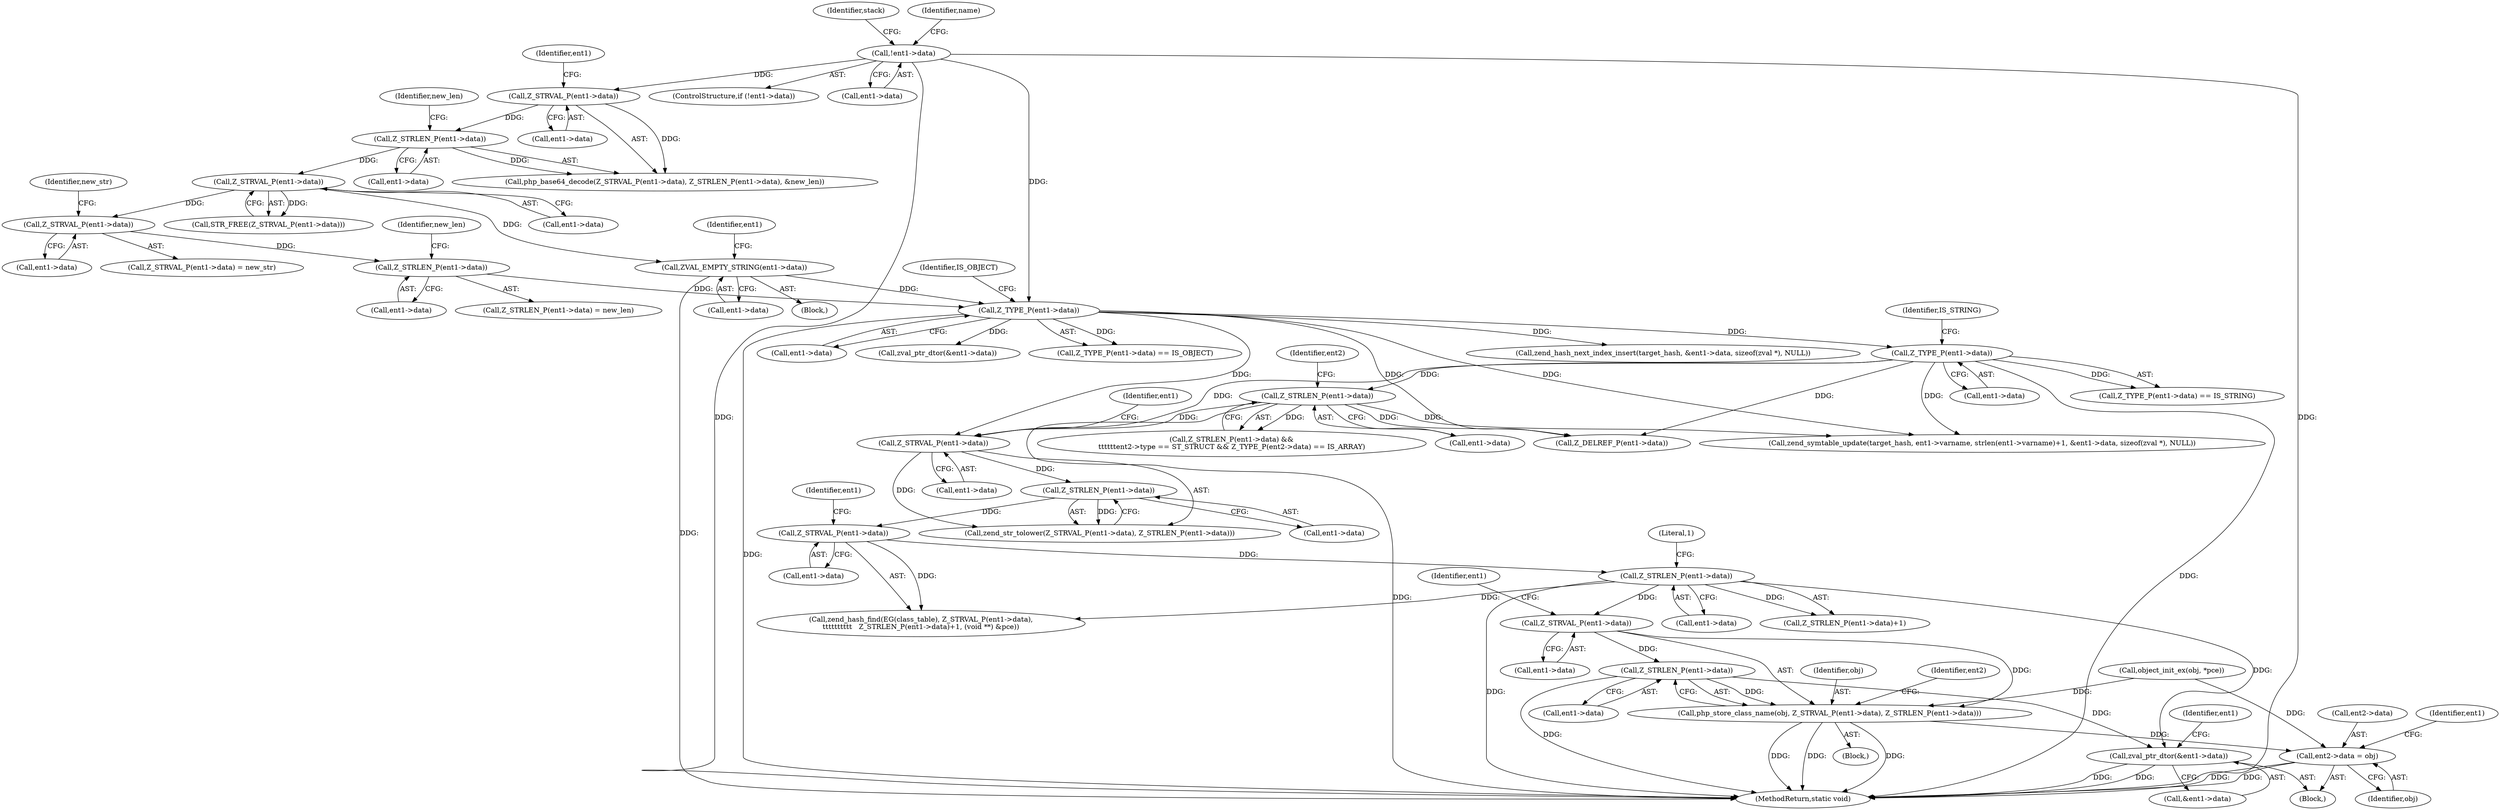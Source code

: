 digraph "1_php-src_6045de69c7dedcba3eadf7c4bba424b19c81d00d_0@del" {
"1000438" [label="(Call,Z_STRLEN_P(ent1->data))"];
"1000434" [label="(Call,Z_STRVAL_P(ent1->data))"];
"1000405" [label="(Call,Z_STRLEN_P(ent1->data))"];
"1000400" [label="(Call,Z_STRVAL_P(ent1->data))"];
"1000391" [label="(Call,Z_STRLEN_P(ent1->data))"];
"1000387" [label="(Call,Z_STRVAL_P(ent1->data))"];
"1000264" [label="(Call,Z_TYPE_P(ent1->data))"];
"1000258" [label="(Call,ZVAL_EMPTY_STRING(ent1->data))"];
"1000237" [label="(Call,Z_STRVAL_P(ent1->data))"];
"1000230" [label="(Call,Z_STRLEN_P(ent1->data))"];
"1000226" [label="(Call,Z_STRVAL_P(ent1->data))"];
"1000186" [label="(Call,!ent1->data)"];
"1000251" [label="(Call,Z_STRLEN_P(ent1->data))"];
"1000245" [label="(Call,Z_STRVAL_P(ent1->data))"];
"1000365" [label="(Call,Z_STRLEN_P(ent1->data))"];
"1000359" [label="(Call,Z_TYPE_P(ent1->data))"];
"1000432" [label="(Call,php_store_class_name(obj, Z_STRVAL_P(ent1->data), Z_STRLEN_P(ent1->data)))"];
"1000447" [label="(Call,ent2->data = obj)"];
"1000452" [label="(Call,zval_ptr_dtor(&ent1->data))"];
"1000432" [label="(Call,php_store_class_name(obj, Z_STRVAL_P(ent1->data), Z_STRLEN_P(ent1->data)))"];
"1000185" [label="(ControlStructure,if (!ent1->data))"];
"1000187" [label="(Call,ent1->data)"];
"1000372" [label="(Identifier,ent2)"];
"1000498" [label="(Call,zend_symtable_update(target_hash, ent1->varname, strlen(ent1->varname)+1, &ent1->data, sizeof(zval *), NULL))"];
"1000255" [label="(Identifier,new_len)"];
"1000400" [label="(Call,Z_STRVAL_P(ent1->data))"];
"1000365" [label="(Call,Z_STRLEN_P(ent1->data))"];
"1000231" [label="(Call,ent1->data)"];
"1000363" [label="(Identifier,IS_STRING)"];
"1000244" [label="(Call,Z_STRVAL_P(ent1->data) = new_str)"];
"1000405" [label="(Call,Z_STRLEN_P(ent1->data))"];
"1000387" [label="(Call,Z_STRVAL_P(ent1->data))"];
"1000401" [label="(Call,ent1->data)"];
"1000238" [label="(Call,ent1->data)"];
"1000268" [label="(Identifier,IS_OBJECT)"];
"1000315" [label="(Call,zval_ptr_dtor(&ent1->data))"];
"1000264" [label="(Call,Z_TYPE_P(ent1->data))"];
"1000232" [label="(Identifier,ent1)"];
"1000518" [label="(Identifier,ent1)"];
"1000445" [label="(Identifier,ent2)"];
"1000257" [label="(Block,)"];
"1000448" [label="(Call,ent2->data)"];
"1000386" [label="(Call,zend_str_tolower(Z_STRVAL_P(ent1->data), Z_STRLEN_P(ent1->data)))"];
"1000251" [label="(Call,Z_STRLEN_P(ent1->data))"];
"1000359" [label="(Call,Z_TYPE_P(ent1->data))"];
"1000388" [label="(Call,ent1->data)"];
"1000265" [label="(Call,ent1->data)"];
"1000392" [label="(Call,ent1->data)"];
"1000258" [label="(Call,ZVAL_EMPTY_STRING(ent1->data))"];
"1000393" [label="(Identifier,ent1)"];
"1000366" [label="(Call,ent1->data)"];
"1000447" [label="(Call,ent2->data = obj)"];
"1000580" [label="(MethodReturn,static void)"];
"1000230" [label="(Call,Z_STRLEN_P(ent1->data))"];
"1000246" [label="(Call,ent1->data)"];
"1000452" [label="(Call,zval_ptr_dtor(&ent1->data))"];
"1000237" [label="(Call,Z_STRVAL_P(ent1->data))"];
"1000252" [label="(Call,ent1->data)"];
"1000425" [label="(Call,object_init_ex(obj, *pce))"];
"1000439" [label="(Call,ent1->data)"];
"1000249" [label="(Identifier,new_str)"];
"1000433" [label="(Identifier,obj)"];
"1000451" [label="(Identifier,obj)"];
"1000397" [label="(Call,zend_hash_find(EG(class_table), Z_STRVAL_P(ent1->data),\n\t\t\t\t\t\t\t\t\t\t   Z_STRLEN_P(ent1->data)+1, (void **) &pce))"];
"1000438" [label="(Call,Z_STRLEN_P(ent1->data))"];
"1000407" [label="(Identifier,ent1)"];
"1000259" [label="(Call,ent1->data)"];
"1000245" [label="(Call,Z_STRVAL_P(ent1->data))"];
"1000364" [label="(Call,Z_STRLEN_P(ent1->data) &&\n\t\t\t\t\t\tent2->type == ST_STRUCT && Z_TYPE_P(ent2->data) == IS_ARRAY)"];
"1000440" [label="(Identifier,ent1)"];
"1000250" [label="(Call,Z_STRLEN_P(ent1->data) = new_len)"];
"1000453" [label="(Call,&ent1->data)"];
"1000406" [label="(Call,ent1->data)"];
"1000266" [label="(Identifier,ent1)"];
"1000225" [label="(Call,php_base64_decode(Z_STRVAL_P(ent1->data), Z_STRLEN_P(ent1->data), &new_len))"];
"1000235" [label="(Identifier,new_len)"];
"1000381" [label="(Block,)"];
"1000409" [label="(Literal,1)"];
"1000455" [label="(Identifier,ent1)"];
"1000522" [label="(Call,zend_hash_next_index_insert(target_hash, &ent1->data, sizeof(zval *), NULL))"];
"1000186" [label="(Call,!ent1->data)"];
"1000194" [label="(Identifier,stack)"];
"1000358" [label="(Call,Z_TYPE_P(ent1->data) == IS_STRING)"];
"1000434" [label="(Call,Z_STRVAL_P(ent1->data))"];
"1000226" [label="(Call,Z_STRVAL_P(ent1->data))"];
"1000215" [label="(Identifier,name)"];
"1000431" [label="(Block,)"];
"1000360" [label="(Call,ent1->data)"];
"1000263" [label="(Call,Z_TYPE_P(ent1->data) == IS_OBJECT)"];
"1000404" [label="(Call,Z_STRLEN_P(ent1->data)+1)"];
"1000227" [label="(Call,ent1->data)"];
"1000478" [label="(Call,Z_DELREF_P(ent1->data))"];
"1000391" [label="(Call,Z_STRLEN_P(ent1->data))"];
"1000236" [label="(Call,STR_FREE(Z_STRVAL_P(ent1->data)))"];
"1000435" [label="(Call,ent1->data)"];
"1000438" -> "1000432"  [label="AST: "];
"1000438" -> "1000439"  [label="CFG: "];
"1000439" -> "1000438"  [label="AST: "];
"1000432" -> "1000438"  [label="CFG: "];
"1000438" -> "1000580"  [label="DDG: "];
"1000438" -> "1000432"  [label="DDG: "];
"1000434" -> "1000438"  [label="DDG: "];
"1000438" -> "1000452"  [label="DDG: "];
"1000434" -> "1000432"  [label="AST: "];
"1000434" -> "1000435"  [label="CFG: "];
"1000435" -> "1000434"  [label="AST: "];
"1000440" -> "1000434"  [label="CFG: "];
"1000434" -> "1000432"  [label="DDG: "];
"1000405" -> "1000434"  [label="DDG: "];
"1000405" -> "1000404"  [label="AST: "];
"1000405" -> "1000406"  [label="CFG: "];
"1000406" -> "1000405"  [label="AST: "];
"1000409" -> "1000405"  [label="CFG: "];
"1000405" -> "1000580"  [label="DDG: "];
"1000405" -> "1000397"  [label="DDG: "];
"1000405" -> "1000404"  [label="DDG: "];
"1000400" -> "1000405"  [label="DDG: "];
"1000405" -> "1000452"  [label="DDG: "];
"1000400" -> "1000397"  [label="AST: "];
"1000400" -> "1000401"  [label="CFG: "];
"1000401" -> "1000400"  [label="AST: "];
"1000407" -> "1000400"  [label="CFG: "];
"1000400" -> "1000397"  [label="DDG: "];
"1000391" -> "1000400"  [label="DDG: "];
"1000391" -> "1000386"  [label="AST: "];
"1000391" -> "1000392"  [label="CFG: "];
"1000392" -> "1000391"  [label="AST: "];
"1000386" -> "1000391"  [label="CFG: "];
"1000391" -> "1000386"  [label="DDG: "];
"1000387" -> "1000391"  [label="DDG: "];
"1000387" -> "1000386"  [label="AST: "];
"1000387" -> "1000388"  [label="CFG: "];
"1000388" -> "1000387"  [label="AST: "];
"1000393" -> "1000387"  [label="CFG: "];
"1000387" -> "1000386"  [label="DDG: "];
"1000264" -> "1000387"  [label="DDG: "];
"1000365" -> "1000387"  [label="DDG: "];
"1000359" -> "1000387"  [label="DDG: "];
"1000264" -> "1000263"  [label="AST: "];
"1000264" -> "1000265"  [label="CFG: "];
"1000265" -> "1000264"  [label="AST: "];
"1000268" -> "1000264"  [label="CFG: "];
"1000264" -> "1000580"  [label="DDG: "];
"1000264" -> "1000263"  [label="DDG: "];
"1000258" -> "1000264"  [label="DDG: "];
"1000186" -> "1000264"  [label="DDG: "];
"1000251" -> "1000264"  [label="DDG: "];
"1000264" -> "1000315"  [label="DDG: "];
"1000264" -> "1000359"  [label="DDG: "];
"1000264" -> "1000478"  [label="DDG: "];
"1000264" -> "1000498"  [label="DDG: "];
"1000264" -> "1000522"  [label="DDG: "];
"1000258" -> "1000257"  [label="AST: "];
"1000258" -> "1000259"  [label="CFG: "];
"1000259" -> "1000258"  [label="AST: "];
"1000266" -> "1000258"  [label="CFG: "];
"1000258" -> "1000580"  [label="DDG: "];
"1000237" -> "1000258"  [label="DDG: "];
"1000237" -> "1000236"  [label="AST: "];
"1000237" -> "1000238"  [label="CFG: "];
"1000238" -> "1000237"  [label="AST: "];
"1000236" -> "1000237"  [label="CFG: "];
"1000237" -> "1000236"  [label="DDG: "];
"1000230" -> "1000237"  [label="DDG: "];
"1000237" -> "1000245"  [label="DDG: "];
"1000230" -> "1000225"  [label="AST: "];
"1000230" -> "1000231"  [label="CFG: "];
"1000231" -> "1000230"  [label="AST: "];
"1000235" -> "1000230"  [label="CFG: "];
"1000230" -> "1000225"  [label="DDG: "];
"1000226" -> "1000230"  [label="DDG: "];
"1000226" -> "1000225"  [label="AST: "];
"1000226" -> "1000227"  [label="CFG: "];
"1000227" -> "1000226"  [label="AST: "];
"1000232" -> "1000226"  [label="CFG: "];
"1000226" -> "1000225"  [label="DDG: "];
"1000186" -> "1000226"  [label="DDG: "];
"1000186" -> "1000185"  [label="AST: "];
"1000186" -> "1000187"  [label="CFG: "];
"1000187" -> "1000186"  [label="AST: "];
"1000194" -> "1000186"  [label="CFG: "];
"1000215" -> "1000186"  [label="CFG: "];
"1000186" -> "1000580"  [label="DDG: "];
"1000186" -> "1000580"  [label="DDG: "];
"1000251" -> "1000250"  [label="AST: "];
"1000251" -> "1000252"  [label="CFG: "];
"1000252" -> "1000251"  [label="AST: "];
"1000255" -> "1000251"  [label="CFG: "];
"1000245" -> "1000251"  [label="DDG: "];
"1000245" -> "1000244"  [label="AST: "];
"1000245" -> "1000246"  [label="CFG: "];
"1000246" -> "1000245"  [label="AST: "];
"1000249" -> "1000245"  [label="CFG: "];
"1000365" -> "1000364"  [label="AST: "];
"1000365" -> "1000366"  [label="CFG: "];
"1000366" -> "1000365"  [label="AST: "];
"1000372" -> "1000365"  [label="CFG: "];
"1000364" -> "1000365"  [label="CFG: "];
"1000365" -> "1000580"  [label="DDG: "];
"1000365" -> "1000364"  [label="DDG: "];
"1000359" -> "1000365"  [label="DDG: "];
"1000365" -> "1000478"  [label="DDG: "];
"1000365" -> "1000498"  [label="DDG: "];
"1000359" -> "1000358"  [label="AST: "];
"1000359" -> "1000360"  [label="CFG: "];
"1000360" -> "1000359"  [label="AST: "];
"1000363" -> "1000359"  [label="CFG: "];
"1000359" -> "1000580"  [label="DDG: "];
"1000359" -> "1000358"  [label="DDG: "];
"1000359" -> "1000478"  [label="DDG: "];
"1000359" -> "1000498"  [label="DDG: "];
"1000432" -> "1000431"  [label="AST: "];
"1000433" -> "1000432"  [label="AST: "];
"1000445" -> "1000432"  [label="CFG: "];
"1000432" -> "1000580"  [label="DDG: "];
"1000432" -> "1000580"  [label="DDG: "];
"1000432" -> "1000580"  [label="DDG: "];
"1000425" -> "1000432"  [label="DDG: "];
"1000432" -> "1000447"  [label="DDG: "];
"1000447" -> "1000381"  [label="AST: "];
"1000447" -> "1000451"  [label="CFG: "];
"1000448" -> "1000447"  [label="AST: "];
"1000451" -> "1000447"  [label="AST: "];
"1000455" -> "1000447"  [label="CFG: "];
"1000447" -> "1000580"  [label="DDG: "];
"1000447" -> "1000580"  [label="DDG: "];
"1000425" -> "1000447"  [label="DDG: "];
"1000452" -> "1000381"  [label="AST: "];
"1000452" -> "1000453"  [label="CFG: "];
"1000453" -> "1000452"  [label="AST: "];
"1000518" -> "1000452"  [label="CFG: "];
"1000452" -> "1000580"  [label="DDG: "];
"1000452" -> "1000580"  [label="DDG: "];
}
